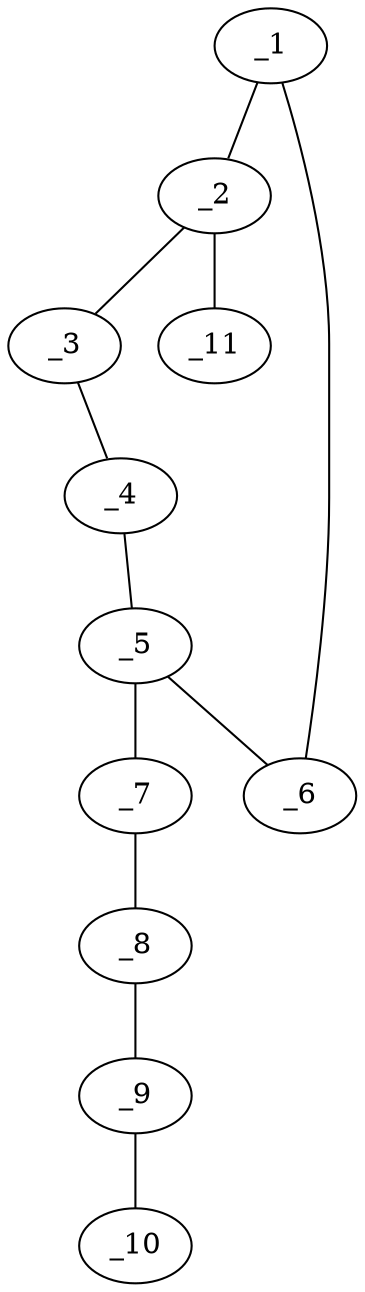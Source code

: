 graph molid636921 {
	_1	 [charge=0,
		chem=1,
		symbol="C  ",
		x=2,
		y="-1.75"];
	_2	 [charge=0,
		chem=1,
		symbol="C  ",
		x="2.866",
		y="-2.25"];
	_1 -- _2	 [valence=1];
	_6	 [charge=0,
		chem=1,
		symbol="C  ",
		x=2,
		y="-0.75"];
	_1 -- _6	 [valence=2];
	_3	 [charge=0,
		chem=1,
		symbol="C  ",
		x="3.7321",
		y="-1.75"];
	_2 -- _3	 [valence=2];
	_11	 [charge=0,
		chem=7,
		symbol="Cl ",
		x="2.866",
		y="-3.25"];
	_2 -- _11	 [valence=1];
	_4	 [charge=0,
		chem=1,
		symbol="C  ",
		x="3.7321",
		y="-0.75"];
	_3 -- _4	 [valence=1];
	_5	 [charge=0,
		chem=1,
		symbol="C  ",
		x="2.866",
		y="-0.25"];
	_4 -- _5	 [valence=2];
	_5 -- _6	 [valence=1];
	_7	 [charge=0,
		chem=1,
		symbol="C  ",
		x="2.866",
		y="0.75"];
	_5 -- _7	 [valence=1];
	_8	 [charge=0,
		chem=1,
		symbol="C  ",
		x="3.7321",
		y="1.25"];
	_7 -- _8	 [valence=2];
	_9	 [charge=0,
		chem=1,
		symbol="C  ",
		x="3.7321",
		y="2.25"];
	_8 -- _9	 [valence=1];
	_10	 [charge=0,
		chem=4,
		symbol="N  ",
		x="3.7321",
		y="3.25"];
	_9 -- _10	 [valence=3];
}

